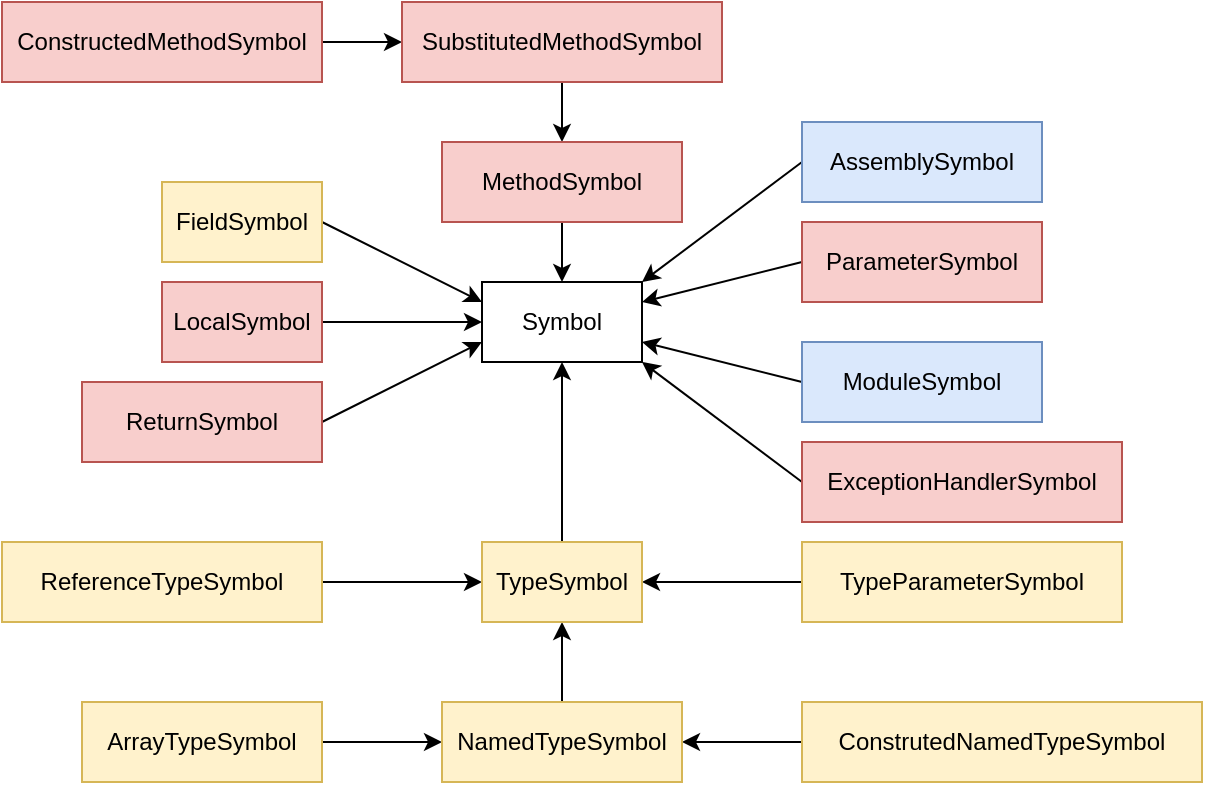 <mxfile version="21.3.8" type="device">
  <diagram name="Page-1" id="JwWIW539SJy5Nfiv_3Xt">
    <mxGraphModel dx="1434" dy="788" grid="1" gridSize="10" guides="1" tooltips="1" connect="1" arrows="1" fold="1" page="1" pageScale="1" pageWidth="827" pageHeight="1169" math="0" shadow="0">
      <root>
        <mxCell id="0" />
        <mxCell id="1" parent="0" />
        <mxCell id="sXG0RyfktgG4jFemLIl1-1" value="Symbol" style="rounded=0;whiteSpace=wrap;html=1;" vertex="1" parent="1">
          <mxGeometry x="320" y="260" width="80" height="40" as="geometry" />
        </mxCell>
        <mxCell id="sXG0RyfktgG4jFemLIl1-36" style="edgeStyle=none;rounded=0;orthogonalLoop=1;jettySize=auto;html=1;exitX=1;exitY=0.5;exitDx=0;exitDy=0;" edge="1" parent="1" source="sXG0RyfktgG4jFemLIl1-3">
          <mxGeometry relative="1" as="geometry">
            <mxPoint x="320" y="290" as="targetPoint" />
          </mxGeometry>
        </mxCell>
        <mxCell id="sXG0RyfktgG4jFemLIl1-3" value="ReturnSymbol" style="rounded=0;whiteSpace=wrap;html=1;fillColor=#f8cecc;strokeColor=#b85450;" vertex="1" parent="1">
          <mxGeometry x="120" y="310" width="120" height="40" as="geometry" />
        </mxCell>
        <mxCell id="sXG0RyfktgG4jFemLIl1-46" style="edgeStyle=none;rounded=0;orthogonalLoop=1;jettySize=auto;html=1;exitX=1;exitY=0.5;exitDx=0;exitDy=0;entryX=0;entryY=0.5;entryDx=0;entryDy=0;" edge="1" parent="1" source="sXG0RyfktgG4jFemLIl1-4" target="sXG0RyfktgG4jFemLIl1-18">
          <mxGeometry relative="1" as="geometry" />
        </mxCell>
        <mxCell id="sXG0RyfktgG4jFemLIl1-4" value="ReferenceTypeSymbol" style="rounded=0;whiteSpace=wrap;html=1;fillColor=#fff2cc;strokeColor=#d6b656;" vertex="1" parent="1">
          <mxGeometry x="80" y="390" width="160" height="40" as="geometry" />
        </mxCell>
        <mxCell id="sXG0RyfktgG4jFemLIl1-38" style="edgeStyle=none;rounded=0;orthogonalLoop=1;jettySize=auto;html=1;exitX=0;exitY=0.5;exitDx=0;exitDy=0;" edge="1" parent="1" source="sXG0RyfktgG4jFemLIl1-5">
          <mxGeometry relative="1" as="geometry">
            <mxPoint x="400" y="270" as="targetPoint" />
          </mxGeometry>
        </mxCell>
        <mxCell id="sXG0RyfktgG4jFemLIl1-5" value="ParameterSymbol" style="rounded=0;whiteSpace=wrap;html=1;fillColor=#f8cecc;strokeColor=#b85450;" vertex="1" parent="1">
          <mxGeometry x="480" y="230" width="120" height="40" as="geometry" />
        </mxCell>
        <mxCell id="sXG0RyfktgG4jFemLIl1-35" style="edgeStyle=none;rounded=0;orthogonalLoop=1;jettySize=auto;html=1;exitX=1;exitY=0.5;exitDx=0;exitDy=0;entryX=0;entryY=0.5;entryDx=0;entryDy=0;" edge="1" parent="1" source="sXG0RyfktgG4jFemLIl1-6" target="sXG0RyfktgG4jFemLIl1-1">
          <mxGeometry relative="1" as="geometry">
            <mxPoint x="320" y="220" as="targetPoint" />
          </mxGeometry>
        </mxCell>
        <mxCell id="sXG0RyfktgG4jFemLIl1-6" value="LocalSymbol" style="rounded=0;whiteSpace=wrap;html=1;fillColor=#f8cecc;strokeColor=#b85450;" vertex="1" parent="1">
          <mxGeometry x="160" y="260" width="80" height="40" as="geometry" />
        </mxCell>
        <mxCell id="sXG0RyfktgG4jFemLIl1-52" style="edgeStyle=none;rounded=0;orthogonalLoop=1;jettySize=auto;html=1;exitX=0;exitY=0.5;exitDx=0;exitDy=0;entryX=1;entryY=1;entryDx=0;entryDy=0;" edge="1" parent="1" source="sXG0RyfktgG4jFemLIl1-7" target="sXG0RyfktgG4jFemLIl1-1">
          <mxGeometry relative="1" as="geometry" />
        </mxCell>
        <mxCell id="sXG0RyfktgG4jFemLIl1-7" value="ExceptionHandlerSymbol" style="rounded=0;whiteSpace=wrap;html=1;fillColor=#f8cecc;strokeColor=#b85450;" vertex="1" parent="1">
          <mxGeometry x="480" y="340" width="160" height="40" as="geometry" />
        </mxCell>
        <mxCell id="sXG0RyfktgG4jFemLIl1-34" style="edgeStyle=none;rounded=0;orthogonalLoop=1;jettySize=auto;html=1;exitX=1;exitY=0.5;exitDx=0;exitDy=0;" edge="1" parent="1" source="sXG0RyfktgG4jFemLIl1-8">
          <mxGeometry relative="1" as="geometry">
            <mxPoint x="320" y="270" as="targetPoint" />
          </mxGeometry>
        </mxCell>
        <mxCell id="sXG0RyfktgG4jFemLIl1-8" value="FieldSymbol" style="rounded=0;whiteSpace=wrap;html=1;fillColor=#fff2cc;strokeColor=#d6b656;" vertex="1" parent="1">
          <mxGeometry x="160" y="210" width="80" height="40" as="geometry" />
        </mxCell>
        <mxCell id="sXG0RyfktgG4jFemLIl1-43" style="edgeStyle=none;rounded=0;orthogonalLoop=1;jettySize=auto;html=1;exitX=1;exitY=0.5;exitDx=0;exitDy=0;entryX=0;entryY=0.5;entryDx=0;entryDy=0;" edge="1" parent="1" source="sXG0RyfktgG4jFemLIl1-9" target="sXG0RyfktgG4jFemLIl1-10">
          <mxGeometry relative="1" as="geometry" />
        </mxCell>
        <mxCell id="sXG0RyfktgG4jFemLIl1-9" value="ConstructedMethodSymbol" style="rounded=0;whiteSpace=wrap;html=1;fillColor=#f8cecc;strokeColor=#b85450;" vertex="1" parent="1">
          <mxGeometry x="80" y="120" width="160" height="40" as="geometry" />
        </mxCell>
        <mxCell id="sXG0RyfktgG4jFemLIl1-42" style="edgeStyle=none;rounded=0;orthogonalLoop=1;jettySize=auto;html=1;exitX=0.5;exitY=1;exitDx=0;exitDy=0;entryX=0.5;entryY=0;entryDx=0;entryDy=0;" edge="1" parent="1" source="sXG0RyfktgG4jFemLIl1-10" target="sXG0RyfktgG4jFemLIl1-11">
          <mxGeometry relative="1" as="geometry" />
        </mxCell>
        <mxCell id="sXG0RyfktgG4jFemLIl1-10" value="SubstitutedMethodSymbol" style="rounded=0;whiteSpace=wrap;html=1;fillColor=#f8cecc;strokeColor=#b85450;" vertex="1" parent="1">
          <mxGeometry x="280" y="120" width="160" height="40" as="geometry" />
        </mxCell>
        <mxCell id="sXG0RyfktgG4jFemLIl1-41" value="" style="edgeStyle=none;rounded=0;orthogonalLoop=1;jettySize=auto;html=1;" edge="1" parent="1" source="sXG0RyfktgG4jFemLIl1-11" target="sXG0RyfktgG4jFemLIl1-1">
          <mxGeometry relative="1" as="geometry" />
        </mxCell>
        <mxCell id="sXG0RyfktgG4jFemLIl1-11" value="MethodSymbol" style="rounded=0;whiteSpace=wrap;html=1;fillColor=#f8cecc;strokeColor=#b85450;" vertex="1" parent="1">
          <mxGeometry x="300" y="190" width="120" height="40" as="geometry" />
        </mxCell>
        <mxCell id="sXG0RyfktgG4jFemLIl1-51" style="edgeStyle=none;rounded=0;orthogonalLoop=1;jettySize=auto;html=1;exitX=0;exitY=0.5;exitDx=0;exitDy=0;entryX=1;entryY=0.75;entryDx=0;entryDy=0;" edge="1" parent="1" source="sXG0RyfktgG4jFemLIl1-12" target="sXG0RyfktgG4jFemLIl1-1">
          <mxGeometry relative="1" as="geometry" />
        </mxCell>
        <mxCell id="sXG0RyfktgG4jFemLIl1-12" value="ModuleSymbol" style="rounded=0;whiteSpace=wrap;html=1;fillColor=#dae8fc;strokeColor=#6c8ebf;" vertex="1" parent="1">
          <mxGeometry x="480" y="290" width="120" height="40" as="geometry" />
        </mxCell>
        <mxCell id="sXG0RyfktgG4jFemLIl1-47" style="edgeStyle=none;rounded=0;orthogonalLoop=1;jettySize=auto;html=1;exitX=0;exitY=0.5;exitDx=0;exitDy=0;entryX=1;entryY=0.5;entryDx=0;entryDy=0;" edge="1" parent="1" source="sXG0RyfktgG4jFemLIl1-13" target="sXG0RyfktgG4jFemLIl1-18">
          <mxGeometry relative="1" as="geometry" />
        </mxCell>
        <mxCell id="sXG0RyfktgG4jFemLIl1-13" value="TypeParameterSymbol" style="rounded=0;whiteSpace=wrap;html=1;fillColor=#fff2cc;strokeColor=#d6b656;" vertex="1" parent="1">
          <mxGeometry x="480" y="390" width="160" height="40" as="geometry" />
        </mxCell>
        <mxCell id="sXG0RyfktgG4jFemLIl1-37" style="edgeStyle=none;rounded=0;orthogonalLoop=1;jettySize=auto;html=1;exitX=0;exitY=0.5;exitDx=0;exitDy=0;entryX=1;entryY=0;entryDx=0;entryDy=0;" edge="1" parent="1" source="sXG0RyfktgG4jFemLIl1-14" target="sXG0RyfktgG4jFemLIl1-1">
          <mxGeometry relative="1" as="geometry">
            <mxPoint x="400" y="220" as="targetPoint" />
          </mxGeometry>
        </mxCell>
        <mxCell id="sXG0RyfktgG4jFemLIl1-14" value="AssemblySymbol" style="rounded=0;whiteSpace=wrap;html=1;fillColor=#dae8fc;strokeColor=#6c8ebf;" vertex="1" parent="1">
          <mxGeometry x="480" y="180" width="120" height="40" as="geometry" />
        </mxCell>
        <mxCell id="sXG0RyfktgG4jFemLIl1-48" style="edgeStyle=none;rounded=0;orthogonalLoop=1;jettySize=auto;html=1;exitX=1;exitY=0.5;exitDx=0;exitDy=0;entryX=0;entryY=0.5;entryDx=0;entryDy=0;" edge="1" parent="1" source="sXG0RyfktgG4jFemLIl1-15" target="sXG0RyfktgG4jFemLIl1-17">
          <mxGeometry relative="1" as="geometry" />
        </mxCell>
        <mxCell id="sXG0RyfktgG4jFemLIl1-15" value="ArrayTypeSymbol" style="rounded=0;whiteSpace=wrap;html=1;fillColor=#fff2cc;strokeColor=#d6b656;" vertex="1" parent="1">
          <mxGeometry x="120" y="470" width="120" height="40" as="geometry" />
        </mxCell>
        <mxCell id="sXG0RyfktgG4jFemLIl1-49" style="edgeStyle=none;rounded=0;orthogonalLoop=1;jettySize=auto;html=1;exitX=0;exitY=0.5;exitDx=0;exitDy=0;entryX=1;entryY=0.5;entryDx=0;entryDy=0;" edge="1" parent="1" source="sXG0RyfktgG4jFemLIl1-16" target="sXG0RyfktgG4jFemLIl1-17">
          <mxGeometry relative="1" as="geometry" />
        </mxCell>
        <mxCell id="sXG0RyfktgG4jFemLIl1-16" value="ConstrutedNamedTypeSymbol" style="rounded=0;whiteSpace=wrap;html=1;fillColor=#fff2cc;strokeColor=#d6b656;" vertex="1" parent="1">
          <mxGeometry x="480" y="470" width="200" height="40" as="geometry" />
        </mxCell>
        <mxCell id="sXG0RyfktgG4jFemLIl1-45" style="edgeStyle=none;rounded=0;orthogonalLoop=1;jettySize=auto;html=1;exitX=0.5;exitY=0;exitDx=0;exitDy=0;entryX=0.5;entryY=1;entryDx=0;entryDy=0;" edge="1" parent="1" source="sXG0RyfktgG4jFemLIl1-17" target="sXG0RyfktgG4jFemLIl1-18">
          <mxGeometry relative="1" as="geometry" />
        </mxCell>
        <mxCell id="sXG0RyfktgG4jFemLIl1-17" value="NamedTypeSymbol" style="rounded=0;whiteSpace=wrap;html=1;fillColor=#fff2cc;strokeColor=#d6b656;" vertex="1" parent="1">
          <mxGeometry x="300" y="470" width="120" height="40" as="geometry" />
        </mxCell>
        <mxCell id="sXG0RyfktgG4jFemLIl1-44" style="edgeStyle=none;rounded=0;orthogonalLoop=1;jettySize=auto;html=1;exitX=0.5;exitY=0;exitDx=0;exitDy=0;entryX=0.5;entryY=1;entryDx=0;entryDy=0;" edge="1" parent="1" source="sXG0RyfktgG4jFemLIl1-18" target="sXG0RyfktgG4jFemLIl1-1">
          <mxGeometry relative="1" as="geometry" />
        </mxCell>
        <mxCell id="sXG0RyfktgG4jFemLIl1-18" value="TypeSymbol" style="rounded=0;whiteSpace=wrap;html=1;fillColor=#fff2cc;strokeColor=#d6b656;" vertex="1" parent="1">
          <mxGeometry x="320" y="390" width="80" height="40" as="geometry" />
        </mxCell>
      </root>
    </mxGraphModel>
  </diagram>
</mxfile>
